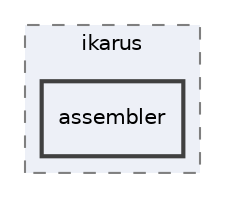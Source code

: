 digraph "assembler"
{
 // LATEX_PDF_SIZE
  edge [fontname="Helvetica",fontsize="10",labelfontname="Helvetica",labelfontsize="10"];
  node [fontname="Helvetica",fontsize="10",shape=record];
  compound=true
  subgraph clusterdir_73badfddb58208682f2caf3b249febfe {
    graph [ bgcolor="#edf0f7", pencolor="grey50", style="filled,dashed,", label="ikarus", fontname="Helvetica", fontsize="10", URL="dir_73badfddb58208682f2caf3b249febfe.html"]
  dir_ce77774bb77a77a8921d47dc6ef9535b [shape=box, label="assembler", style="filled,bold,", fillcolor="#edf0f7", color="grey25", URL="dir_ce77774bb77a77a8921d47dc6ef9535b.html"];
  }
}
